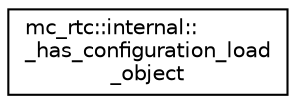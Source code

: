 digraph "Graphical Class Hierarchy"
{
 // INTERACTIVE_SVG=YES
  edge [fontname="Helvetica",fontsize="10",labelfontname="Helvetica",labelfontsize="10"];
  node [fontname="Helvetica",fontsize="10",shape=record];
  rankdir="LR";
  Node0 [label="mc_rtc::internal::\l_has_configuration_load\l_object",height=0.2,width=0.4,color="black", fillcolor="white", style="filled",URL="$structmc__rtc_1_1internal_1_1__has__configuration__load__object.html"];
}
